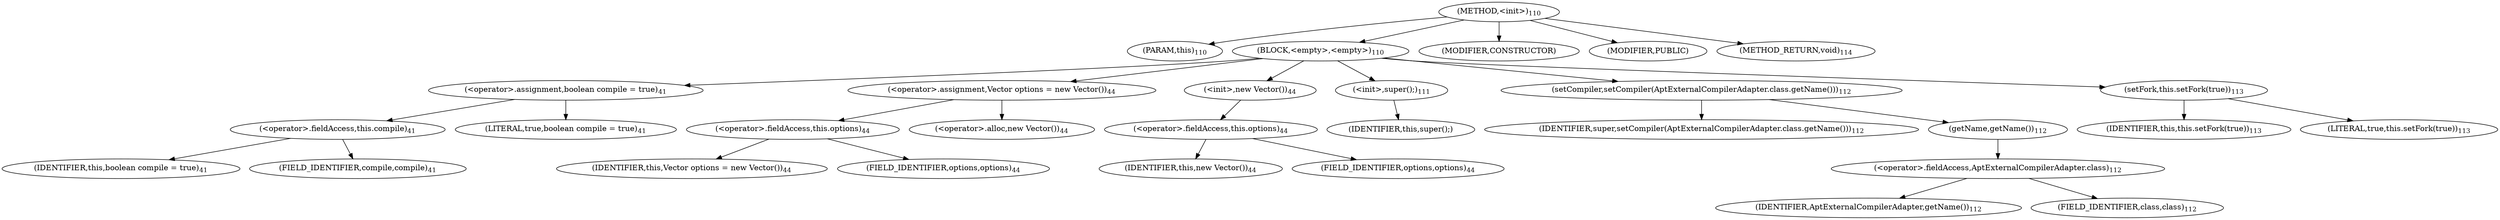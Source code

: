 digraph "&lt;init&gt;" {  
"134" [label = <(METHOD,&lt;init&gt;)<SUB>110</SUB>> ]
"25" [label = <(PARAM,this)<SUB>110</SUB>> ]
"135" [label = <(BLOCK,&lt;empty&gt;,&lt;empty&gt;)<SUB>110</SUB>> ]
"136" [label = <(&lt;operator&gt;.assignment,boolean compile = true)<SUB>41</SUB>> ]
"137" [label = <(&lt;operator&gt;.fieldAccess,this.compile)<SUB>41</SUB>> ]
"138" [label = <(IDENTIFIER,this,boolean compile = true)<SUB>41</SUB>> ]
"139" [label = <(FIELD_IDENTIFIER,compile,compile)<SUB>41</SUB>> ]
"140" [label = <(LITERAL,true,boolean compile = true)<SUB>41</SUB>> ]
"141" [label = <(&lt;operator&gt;.assignment,Vector options = new Vector())<SUB>44</SUB>> ]
"142" [label = <(&lt;operator&gt;.fieldAccess,this.options)<SUB>44</SUB>> ]
"143" [label = <(IDENTIFIER,this,Vector options = new Vector())<SUB>44</SUB>> ]
"144" [label = <(FIELD_IDENTIFIER,options,options)<SUB>44</SUB>> ]
"145" [label = <(&lt;operator&gt;.alloc,new Vector())<SUB>44</SUB>> ]
"146" [label = <(&lt;init&gt;,new Vector())<SUB>44</SUB>> ]
"147" [label = <(&lt;operator&gt;.fieldAccess,this.options)<SUB>44</SUB>> ]
"148" [label = <(IDENTIFIER,this,new Vector())<SUB>44</SUB>> ]
"149" [label = <(FIELD_IDENTIFIER,options,options)<SUB>44</SUB>> ]
"150" [label = <(&lt;init&gt;,super();)<SUB>111</SUB>> ]
"24" [label = <(IDENTIFIER,this,super();)> ]
"151" [label = <(setCompiler,setCompiler(AptExternalCompilerAdapter.class.getName()))<SUB>112</SUB>> ]
"152" [label = <(IDENTIFIER,super,setCompiler(AptExternalCompilerAdapter.class.getName()))<SUB>112</SUB>> ]
"153" [label = <(getName,getName())<SUB>112</SUB>> ]
"154" [label = <(&lt;operator&gt;.fieldAccess,AptExternalCompilerAdapter.class)<SUB>112</SUB>> ]
"155" [label = <(IDENTIFIER,AptExternalCompilerAdapter,getName())<SUB>112</SUB>> ]
"156" [label = <(FIELD_IDENTIFIER,class,class)<SUB>112</SUB>> ]
"157" [label = <(setFork,this.setFork(true))<SUB>113</SUB>> ]
"26" [label = <(IDENTIFIER,this,this.setFork(true))<SUB>113</SUB>> ]
"158" [label = <(LITERAL,true,this.setFork(true))<SUB>113</SUB>> ]
"159" [label = <(MODIFIER,CONSTRUCTOR)> ]
"160" [label = <(MODIFIER,PUBLIC)> ]
"161" [label = <(METHOD_RETURN,void)<SUB>114</SUB>> ]
  "134" -> "25" 
  "134" -> "135" 
  "134" -> "159" 
  "134" -> "160" 
  "134" -> "161" 
  "135" -> "136" 
  "135" -> "141" 
  "135" -> "146" 
  "135" -> "150" 
  "135" -> "151" 
  "135" -> "157" 
  "136" -> "137" 
  "136" -> "140" 
  "137" -> "138" 
  "137" -> "139" 
  "141" -> "142" 
  "141" -> "145" 
  "142" -> "143" 
  "142" -> "144" 
  "146" -> "147" 
  "147" -> "148" 
  "147" -> "149" 
  "150" -> "24" 
  "151" -> "152" 
  "151" -> "153" 
  "153" -> "154" 
  "154" -> "155" 
  "154" -> "156" 
  "157" -> "26" 
  "157" -> "158" 
}
